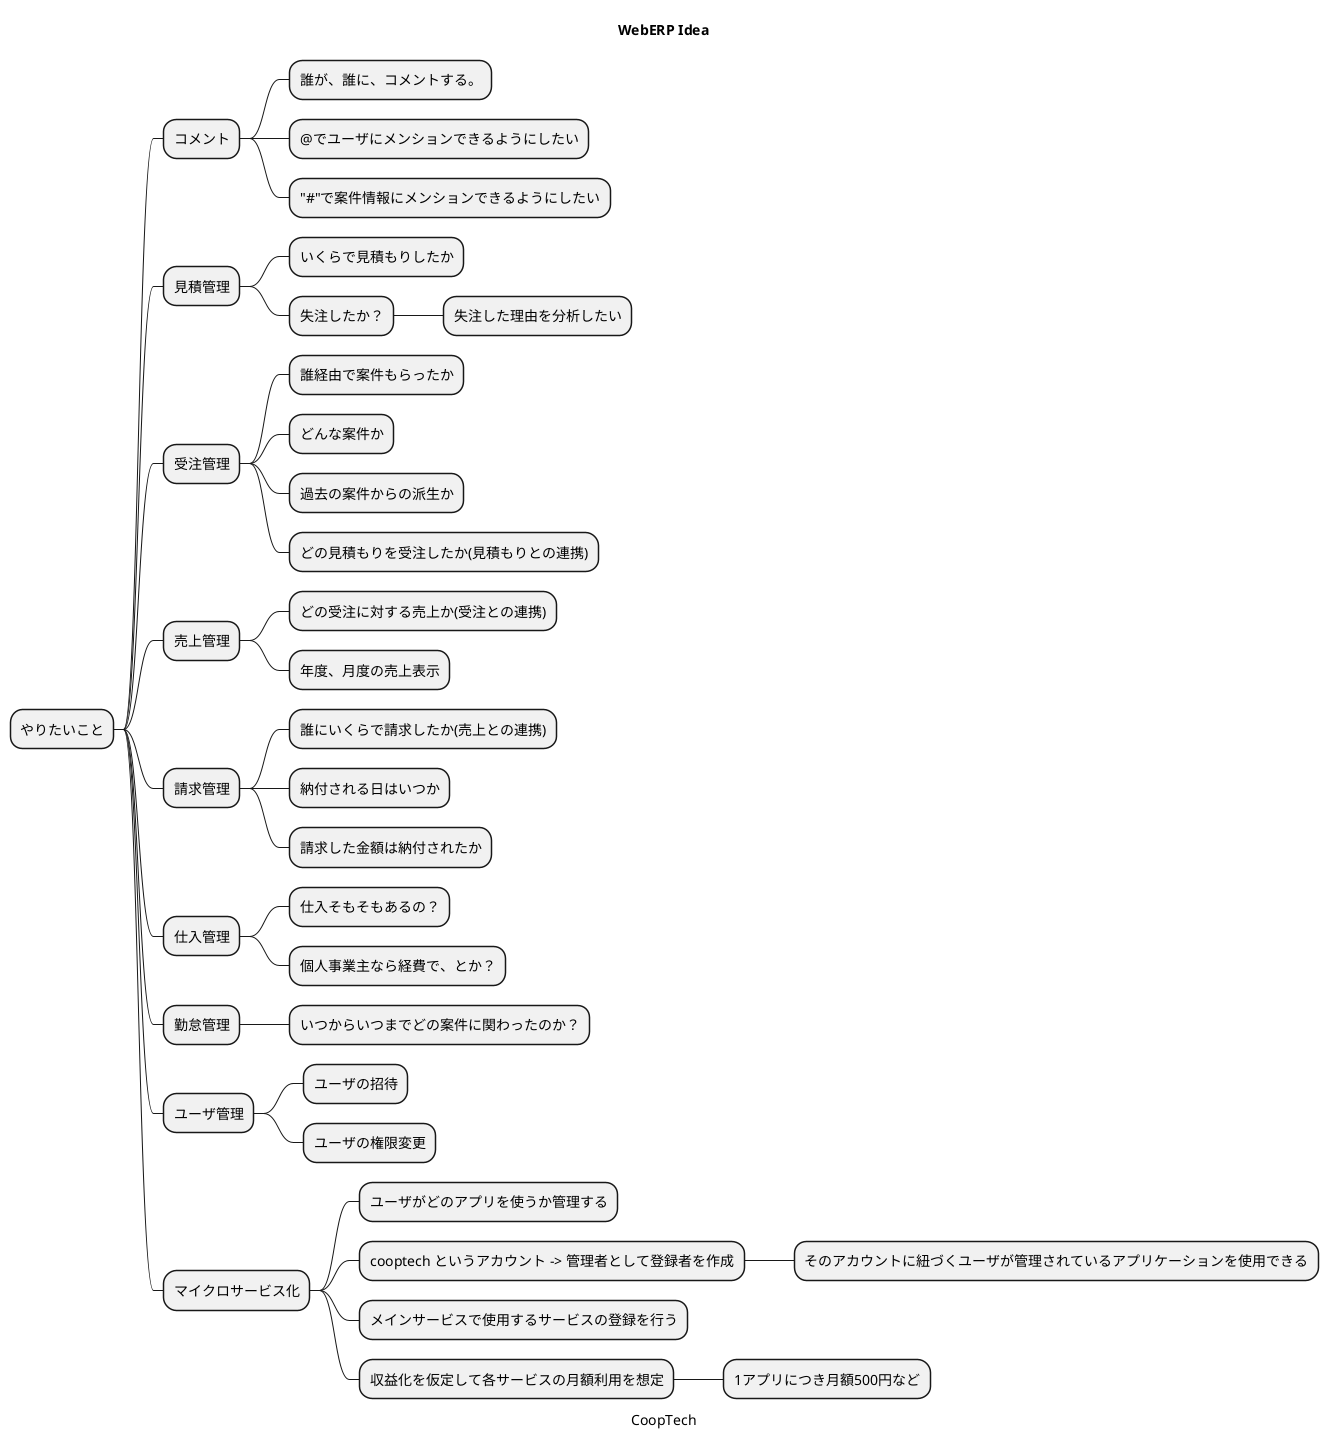 @startmindmap
'https://plantuml.com/mindmap-diagram

caption CoopTech
title WebERP Idea

* やりたいこと
** コメント
*** 誰が、誰に、コメントする。
*** @でユーザにメンションできるようにしたい
*** "#"で案件情報にメンションできるようにしたい

** 見積管理
*** いくらで見積もりしたか
*** 失注したか？
**** 失注した理由を分析したい

** 受注管理
*** 誰経由で案件もらったか
*** どんな案件か
*** 過去の案件からの派生か
*** どの見積もりを受注したか(見積もりとの連携)

** 売上管理
*** どの受注に対する売上か(受注との連携)
*** 年度、月度の売上表示

** 請求管理
*** 誰にいくらで請求したか(売上との連携)
*** 納付される日はいつか
*** 請求した金額は納付されたか

** 仕入管理
*** 仕入そもそもあるの？
*** 個人事業主なら経費で、とか？

** 勤怠管理
*** いつからいつまでどの案件に関わったのか？

** ユーザ管理
*** ユーザの招待
*** ユーザの権限変更

** マイクロサービス化
*** ユーザがどのアプリを使うか管理する
*** cooptech というアカウント -> 管理者として登録者を作成
**** そのアカウントに紐づくユーザが管理されているアプリケーションを使用できる
*** メインサービスで使用するサービスの登録を行う
*** 収益化を仮定して各サービスの月額利用を想定
**** 1アプリにつき月額500円など

@endmindmap


